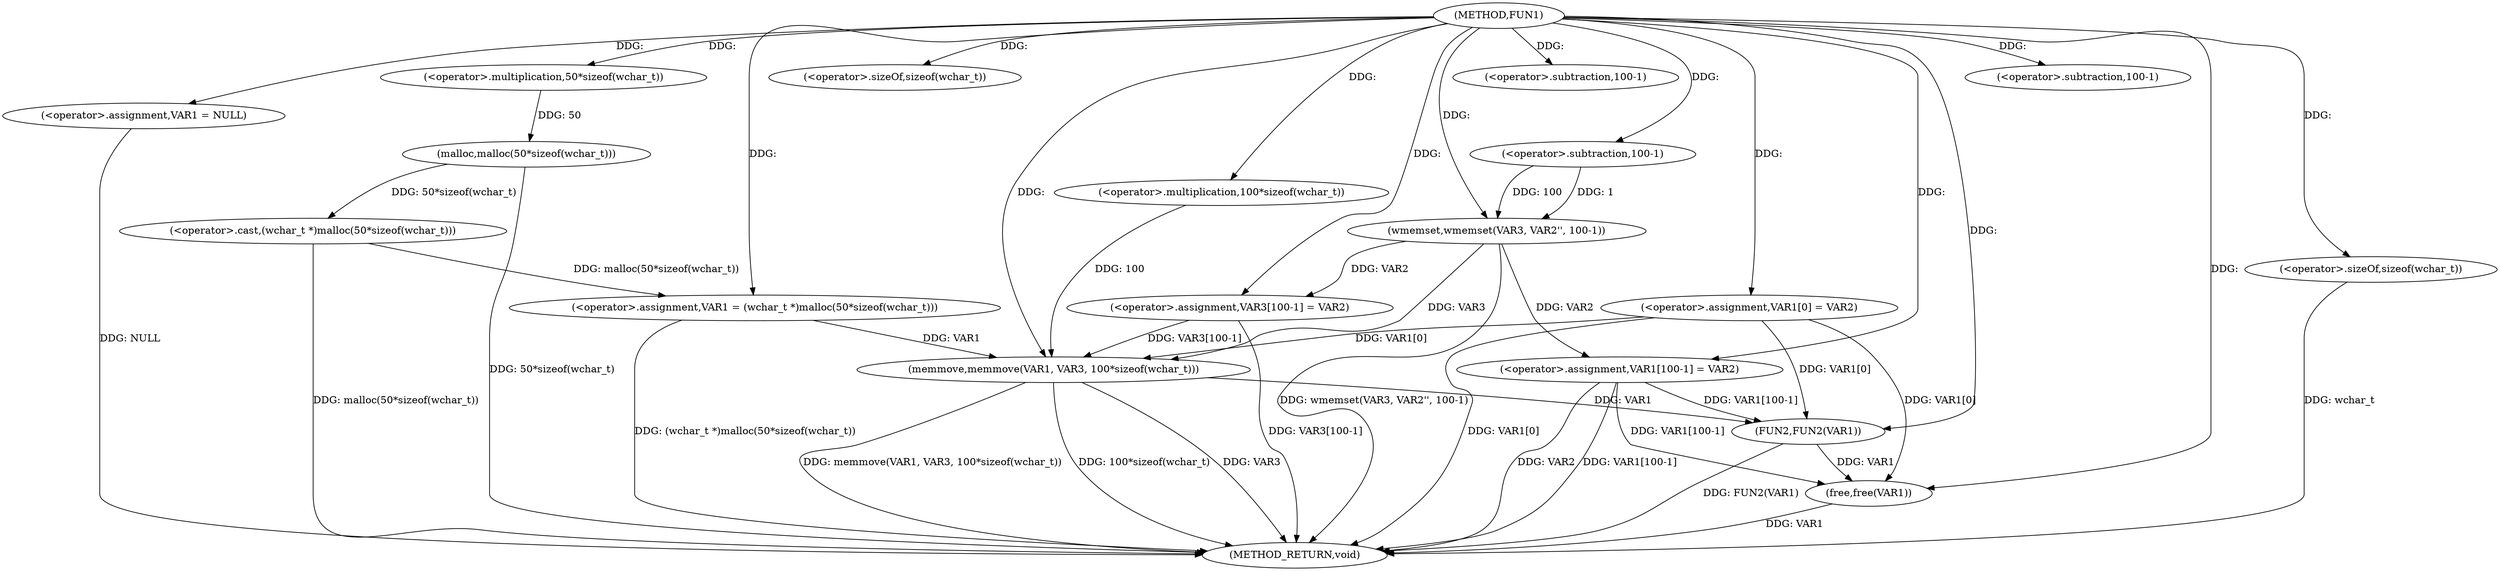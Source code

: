 digraph FUN1 {  
"1000100" [label = "(METHOD,FUN1)" ]
"1000153" [label = "(METHOD_RETURN,void)" ]
"1000103" [label = "(<operator>.assignment,VAR1 = NULL)" ]
"1000106" [label = "(<operator>.assignment,VAR1 = (wchar_t *)malloc(50*sizeof(wchar_t)))" ]
"1000108" [label = "(<operator>.cast,(wchar_t *)malloc(50*sizeof(wchar_t)))" ]
"1000110" [label = "(malloc,malloc(50*sizeof(wchar_t)))" ]
"1000111" [label = "(<operator>.multiplication,50*sizeof(wchar_t))" ]
"1000113" [label = "(<operator>.sizeOf,sizeof(wchar_t))" ]
"1000115" [label = "(<operator>.assignment,VAR1[0] = VAR2)" ]
"1000122" [label = "(wmemset,wmemset(VAR3, VAR2'', 100-1))" ]
"1000125" [label = "(<operator>.subtraction,100-1)" ]
"1000128" [label = "(<operator>.assignment,VAR3[100-1] = VAR2)" ]
"1000131" [label = "(<operator>.subtraction,100-1)" ]
"1000135" [label = "(memmove,memmove(VAR1, VAR3, 100*sizeof(wchar_t)))" ]
"1000138" [label = "(<operator>.multiplication,100*sizeof(wchar_t))" ]
"1000140" [label = "(<operator>.sizeOf,sizeof(wchar_t))" ]
"1000142" [label = "(<operator>.assignment,VAR1[100-1] = VAR2)" ]
"1000145" [label = "(<operator>.subtraction,100-1)" ]
"1000149" [label = "(FUN2,FUN2(VAR1))" ]
"1000151" [label = "(free,free(VAR1))" ]
  "1000106" -> "1000153"  [ label = "DDG: (wchar_t *)malloc(50*sizeof(wchar_t))"] 
  "1000103" -> "1000153"  [ label = "DDG: NULL"] 
  "1000140" -> "1000153"  [ label = "DDG: wchar_t"] 
  "1000151" -> "1000153"  [ label = "DDG: VAR1"] 
  "1000128" -> "1000153"  [ label = "DDG: VAR3[100-1]"] 
  "1000149" -> "1000153"  [ label = "DDG: FUN2(VAR1)"] 
  "1000142" -> "1000153"  [ label = "DDG: VAR2"] 
  "1000135" -> "1000153"  [ label = "DDG: memmove(VAR1, VAR3, 100*sizeof(wchar_t))"] 
  "1000108" -> "1000153"  [ label = "DDG: malloc(50*sizeof(wchar_t))"] 
  "1000142" -> "1000153"  [ label = "DDG: VAR1[100-1]"] 
  "1000122" -> "1000153"  [ label = "DDG: wmemset(VAR3, VAR2'', 100-1)"] 
  "1000135" -> "1000153"  [ label = "DDG: 100*sizeof(wchar_t)"] 
  "1000110" -> "1000153"  [ label = "DDG: 50*sizeof(wchar_t)"] 
  "1000115" -> "1000153"  [ label = "DDG: VAR1[0]"] 
  "1000135" -> "1000153"  [ label = "DDG: VAR3"] 
  "1000100" -> "1000103"  [ label = "DDG: "] 
  "1000108" -> "1000106"  [ label = "DDG: malloc(50*sizeof(wchar_t))"] 
  "1000100" -> "1000106"  [ label = "DDG: "] 
  "1000110" -> "1000108"  [ label = "DDG: 50*sizeof(wchar_t)"] 
  "1000111" -> "1000110"  [ label = "DDG: 50"] 
  "1000100" -> "1000111"  [ label = "DDG: "] 
  "1000100" -> "1000113"  [ label = "DDG: "] 
  "1000100" -> "1000115"  [ label = "DDG: "] 
  "1000100" -> "1000122"  [ label = "DDG: "] 
  "1000125" -> "1000122"  [ label = "DDG: 100"] 
  "1000125" -> "1000122"  [ label = "DDG: 1"] 
  "1000100" -> "1000125"  [ label = "DDG: "] 
  "1000122" -> "1000128"  [ label = "DDG: VAR2"] 
  "1000100" -> "1000128"  [ label = "DDG: "] 
  "1000100" -> "1000131"  [ label = "DDG: "] 
  "1000106" -> "1000135"  [ label = "DDG: VAR1"] 
  "1000115" -> "1000135"  [ label = "DDG: VAR1[0]"] 
  "1000100" -> "1000135"  [ label = "DDG: "] 
  "1000122" -> "1000135"  [ label = "DDG: VAR3"] 
  "1000128" -> "1000135"  [ label = "DDG: VAR3[100-1]"] 
  "1000138" -> "1000135"  [ label = "DDG: 100"] 
  "1000100" -> "1000138"  [ label = "DDG: "] 
  "1000100" -> "1000140"  [ label = "DDG: "] 
  "1000100" -> "1000142"  [ label = "DDG: "] 
  "1000122" -> "1000142"  [ label = "DDG: VAR2"] 
  "1000100" -> "1000145"  [ label = "DDG: "] 
  "1000115" -> "1000149"  [ label = "DDG: VAR1[0]"] 
  "1000142" -> "1000149"  [ label = "DDG: VAR1[100-1]"] 
  "1000135" -> "1000149"  [ label = "DDG: VAR1"] 
  "1000100" -> "1000149"  [ label = "DDG: "] 
  "1000142" -> "1000151"  [ label = "DDG: VAR1[100-1]"] 
  "1000149" -> "1000151"  [ label = "DDG: VAR1"] 
  "1000115" -> "1000151"  [ label = "DDG: VAR1[0]"] 
  "1000100" -> "1000151"  [ label = "DDG: "] 
}
